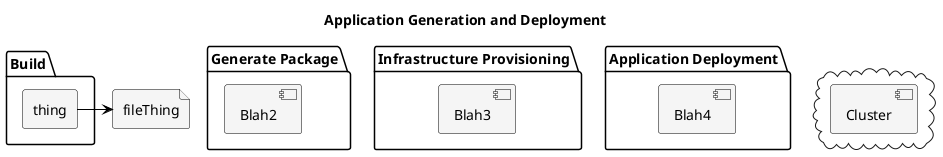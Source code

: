 @startuml

title Application Generation and Deployment


skinparam component {
  FontName Arial
  BorderColor black
  BackgroundColor whitesmoke
  ArrowColor black
}

skinparam interface {
  BorderColor black
  BackgroundColor whitesmoke
}

skinparam file {
  BorderColor black
  BackgroundColor whitesmoke
}

skinparam agent {
  BorderColor black
  BackgroundColor whitesmoke
}


file fileThing

package "Build" {
    agent thing

    thing -> fileThing
}

package "Generate Package" {
    [Blah2]
}

package "Infrastructure Provisioning" {
    [Blah3]
}

package "Application Deployment" {
    [Blah4]
}

cloud {
    [Cluster]
}


@enduml
